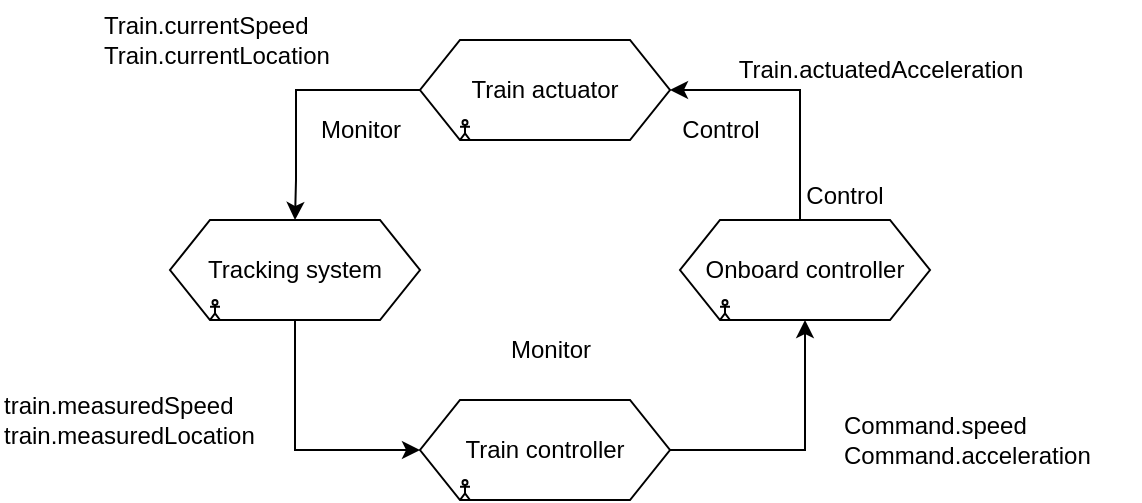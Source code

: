 <mxfile version="24.6.4" type="device">
  <diagram name="Page-1" id="Xwd-zq_E6OqTLHBitOwq">
    <mxGraphModel dx="989" dy="558" grid="1" gridSize="10" guides="1" tooltips="1" connect="1" arrows="1" fold="1" page="1" pageScale="1" pageWidth="850" pageHeight="1100" math="0" shadow="0">
      <root>
        <mxCell id="0" />
        <mxCell id="1" parent="0" />
        <mxCell id="BYOV7SndELZcuY-ym0iA-9" style="edgeStyle=orthogonalEdgeStyle;rounded=0;orthogonalLoop=1;jettySize=auto;html=1;entryX=0.5;entryY=0;entryDx=0;entryDy=0;" edge="1" parent="1" source="BYOV7SndELZcuY-ym0iA-1" target="BYOV7SndELZcuY-ym0iA-2">
          <mxGeometry relative="1" as="geometry">
            <Array as="points">
              <mxPoint x="298" y="95" />
              <mxPoint x="298" y="140" />
            </Array>
          </mxGeometry>
        </mxCell>
        <mxCell id="BYOV7SndELZcuY-ym0iA-1" value="Train actuator" style="shape=hexagon;perimeter=hexagonPerimeter2;whiteSpace=wrap;html=1;fixedSize=1;" vertex="1" parent="1">
          <mxGeometry x="360" y="70" width="125" height="50" as="geometry" />
        </mxCell>
        <mxCell id="BYOV7SndELZcuY-ym0iA-12" style="edgeStyle=orthogonalEdgeStyle;rounded=0;orthogonalLoop=1;jettySize=auto;html=1;entryX=0;entryY=0.5;entryDx=0;entryDy=0;" edge="1" parent="1" source="BYOV7SndELZcuY-ym0iA-2" target="BYOV7SndELZcuY-ym0iA-4">
          <mxGeometry relative="1" as="geometry" />
        </mxCell>
        <mxCell id="BYOV7SndELZcuY-ym0iA-2" value="Tracking system" style="shape=hexagon;perimeter=hexagonPerimeter2;whiteSpace=wrap;html=1;fixedSize=1;" vertex="1" parent="1">
          <mxGeometry x="235" y="160" width="125" height="50" as="geometry" />
        </mxCell>
        <mxCell id="BYOV7SndELZcuY-ym0iA-7" style="edgeStyle=orthogonalEdgeStyle;rounded=0;orthogonalLoop=1;jettySize=auto;html=1;entryX=1;entryY=0.5;entryDx=0;entryDy=0;" edge="1" parent="1" source="BYOV7SndELZcuY-ym0iA-3" target="BYOV7SndELZcuY-ym0iA-1">
          <mxGeometry relative="1" as="geometry">
            <Array as="points">
              <mxPoint x="550" y="95" />
            </Array>
          </mxGeometry>
        </mxCell>
        <mxCell id="BYOV7SndELZcuY-ym0iA-3" value="Onboard controller" style="shape=hexagon;perimeter=hexagonPerimeter2;whiteSpace=wrap;html=1;fixedSize=1;" vertex="1" parent="1">
          <mxGeometry x="490" y="160" width="125" height="50" as="geometry" />
        </mxCell>
        <mxCell id="BYOV7SndELZcuY-ym0iA-5" style="edgeStyle=orthogonalEdgeStyle;rounded=0;orthogonalLoop=1;jettySize=auto;html=1;entryX=0.5;entryY=1;entryDx=0;entryDy=0;" edge="1" parent="1" source="BYOV7SndELZcuY-ym0iA-4" target="BYOV7SndELZcuY-ym0iA-3">
          <mxGeometry relative="1" as="geometry">
            <Array as="points">
              <mxPoint x="553" y="275" />
            </Array>
          </mxGeometry>
        </mxCell>
        <mxCell id="BYOV7SndELZcuY-ym0iA-4" value="Train controller" style="shape=hexagon;perimeter=hexagonPerimeter2;whiteSpace=wrap;html=1;fixedSize=1;" vertex="1" parent="1">
          <mxGeometry x="360" y="250" width="125" height="50" as="geometry" />
        </mxCell>
        <mxCell id="BYOV7SndELZcuY-ym0iA-6" value="Command.speed&lt;div&gt;Command.acceleration&lt;/div&gt;" style="text;html=1;align=left;verticalAlign=middle;resizable=0;points=[];autosize=1;strokeColor=none;fillColor=none;" vertex="1" parent="1">
          <mxGeometry x="570" y="250" width="150" height="40" as="geometry" />
        </mxCell>
        <mxCell id="BYOV7SndELZcuY-ym0iA-8" value="Train.actuatedAcceleration" style="text;html=1;align=center;verticalAlign=middle;resizable=0;points=[];autosize=1;strokeColor=none;fillColor=none;" vertex="1" parent="1">
          <mxGeometry x="505" y="70" width="170" height="30" as="geometry" />
        </mxCell>
        <mxCell id="BYOV7SndELZcuY-ym0iA-10" value="Train.currentSpeed&lt;div&gt;Train.currentLocation&lt;/div&gt;" style="text;html=1;align=left;verticalAlign=middle;resizable=0;points=[];autosize=1;strokeColor=none;fillColor=none;" vertex="1" parent="1">
          <mxGeometry x="200" y="50" width="140" height="40" as="geometry" />
        </mxCell>
        <mxCell id="BYOV7SndELZcuY-ym0iA-11" value="train.measuredSpeed&lt;div&gt;train.measuredLocation&lt;/div&gt;" style="text;html=1;align=left;verticalAlign=middle;resizable=0;points=[];autosize=1;strokeColor=none;fillColor=none;" vertex="1" parent="1">
          <mxGeometry x="150" y="240" width="150" height="40" as="geometry" />
        </mxCell>
        <mxCell id="BYOV7SndELZcuY-ym0iA-13" value="" style="shape=umlActor;verticalLabelPosition=bottom;verticalAlign=top;html=1;outlineConnect=0;" vertex="1" parent="1">
          <mxGeometry x="380" y="290" width="5" height="10" as="geometry" />
        </mxCell>
        <mxCell id="BYOV7SndELZcuY-ym0iA-14" value="" style="shape=umlActor;verticalLabelPosition=bottom;verticalAlign=top;html=1;outlineConnect=0;" vertex="1" parent="1">
          <mxGeometry x="510" y="200" width="5" height="10" as="geometry" />
        </mxCell>
        <mxCell id="BYOV7SndELZcuY-ym0iA-15" value="" style="shape=umlActor;verticalLabelPosition=bottom;verticalAlign=top;html=1;outlineConnect=0;" vertex="1" parent="1">
          <mxGeometry x="380" y="110" width="5" height="10" as="geometry" />
        </mxCell>
        <mxCell id="BYOV7SndELZcuY-ym0iA-16" value="" style="shape=umlActor;verticalLabelPosition=bottom;verticalAlign=top;html=1;outlineConnect=0;" vertex="1" parent="1">
          <mxGeometry x="255" y="200" width="5" height="10" as="geometry" />
        </mxCell>
        <mxCell id="BYOV7SndELZcuY-ym0iA-17" value="Monitor" style="text;html=1;align=center;verticalAlign=middle;resizable=0;points=[];autosize=1;strokeColor=none;fillColor=none;" vertex="1" parent="1">
          <mxGeometry x="395" y="210" width="60" height="30" as="geometry" />
        </mxCell>
        <mxCell id="BYOV7SndELZcuY-ym0iA-18" value="Control" style="text;html=1;align=center;verticalAlign=middle;resizable=0;points=[];autosize=1;strokeColor=none;fillColor=none;" vertex="1" parent="1">
          <mxGeometry x="480" y="100" width="60" height="30" as="geometry" />
        </mxCell>
        <mxCell id="BYOV7SndELZcuY-ym0iA-19" value="Monitor" style="text;html=1;align=center;verticalAlign=middle;resizable=0;points=[];autosize=1;strokeColor=none;fillColor=none;" vertex="1" parent="1">
          <mxGeometry x="300" y="100" width="60" height="30" as="geometry" />
        </mxCell>
        <mxCell id="BYOV7SndELZcuY-ym0iA-20" value="Control" style="text;html=1;align=center;verticalAlign=middle;resizable=0;points=[];autosize=1;strokeColor=none;fillColor=none;" vertex="1" parent="1">
          <mxGeometry x="542" y="133" width="60" height="30" as="geometry" />
        </mxCell>
      </root>
    </mxGraphModel>
  </diagram>
</mxfile>
